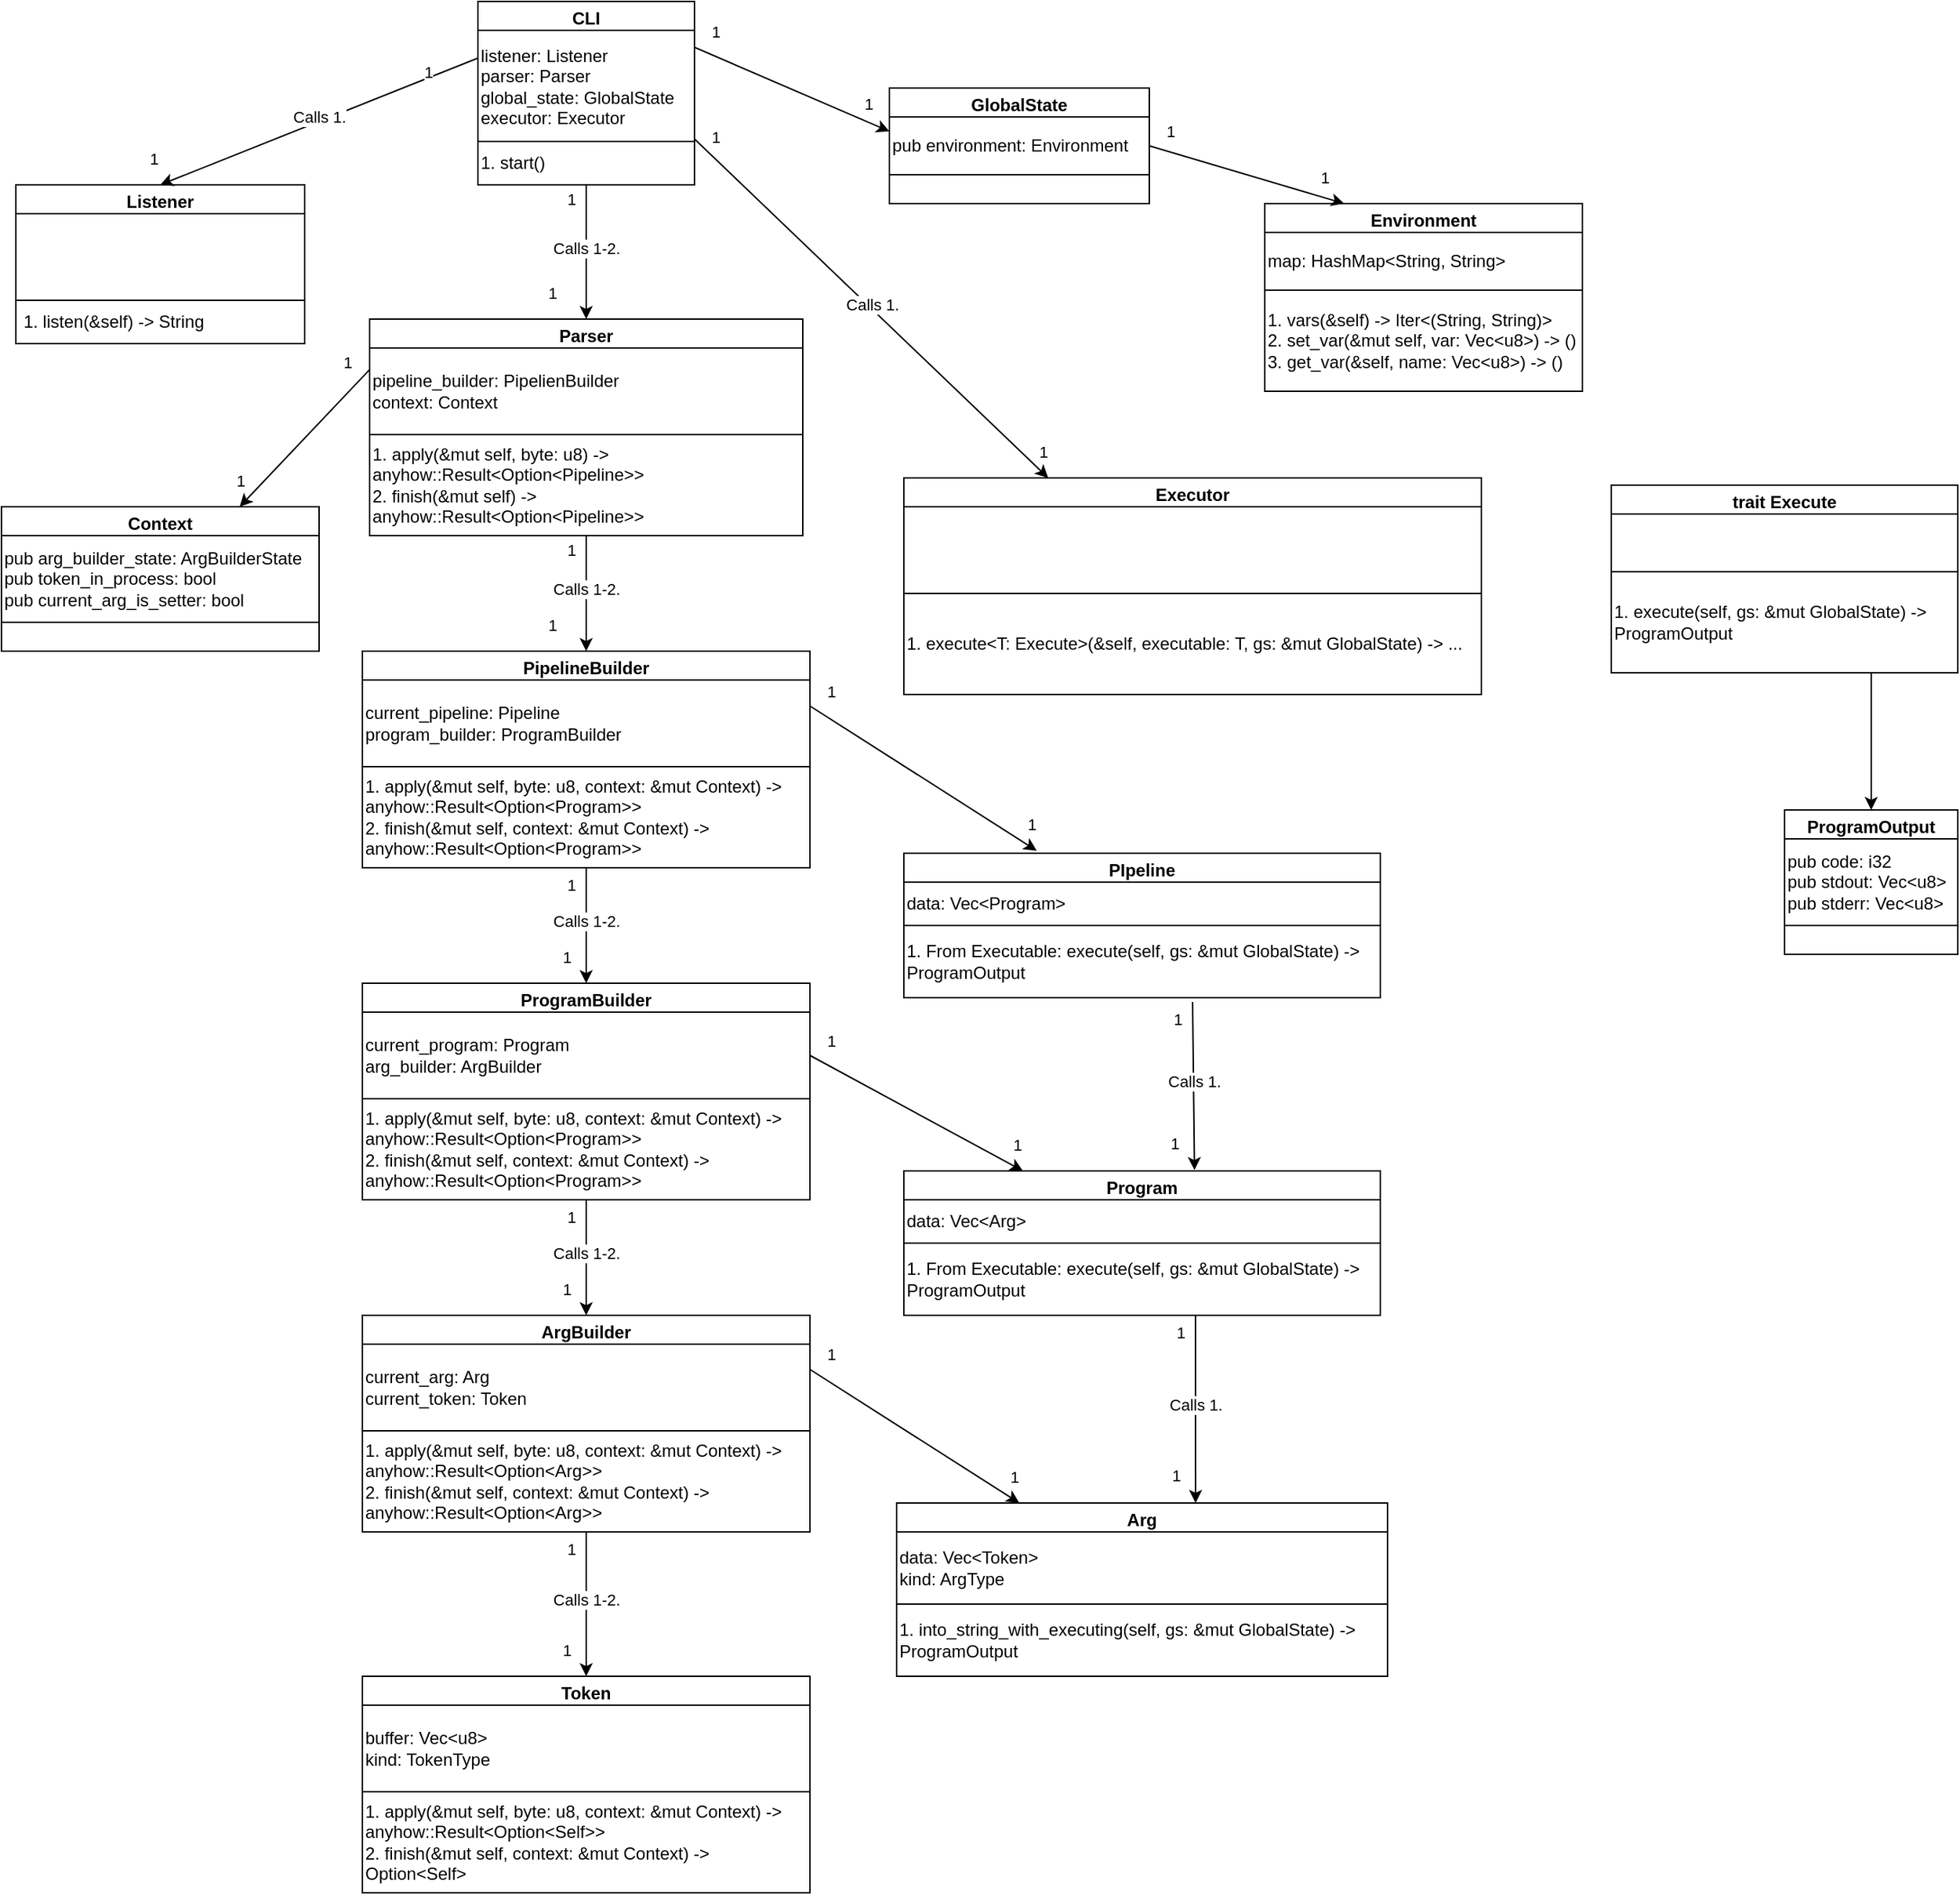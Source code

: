 <mxfile version="28.2.5">
  <diagram name="Page-1" id="pBdMzMLZGXHVTCAenomJ">
    <mxGraphModel dx="3064" dy="1284" grid="1" gridSize="10" guides="1" tooltips="1" connect="1" arrows="1" fold="1" page="1" pageScale="1" pageWidth="850" pageHeight="1100" math="0" shadow="0">
      <root>
        <mxCell id="0" />
        <mxCell id="1" parent="0" />
        <mxCell id="rZQBUqHCaS3Qc9dbMizK-1" value="CLI" style="swimlane;whiteSpace=wrap;html=1;spacing=3;" parent="1" vertex="1">
          <mxGeometry x="-195" y="50" width="150" height="127" as="geometry">
            <mxRectangle x="270" y="320" width="80" height="30" as="alternateBounds" />
          </mxGeometry>
        </mxCell>
        <mxCell id="rZQBUqHCaS3Qc9dbMizK-2" value="listener: Listener&lt;div&gt;parser: Parser&lt;/div&gt;&lt;div&gt;global_state: GlobalState&lt;/div&gt;&lt;div&gt;executor: Executor&lt;/div&gt;" style="whiteSpace=wrap;html=1;align=left;" parent="rZQBUqHCaS3Qc9dbMizK-1" vertex="1">
          <mxGeometry y="20" width="150" height="77" as="geometry" />
        </mxCell>
        <mxCell id="rZQBUqHCaS3Qc9dbMizK-3" value="1. start()" style="whiteSpace=wrap;html=1;align=left;" parent="rZQBUqHCaS3Qc9dbMizK-1" vertex="1">
          <mxGeometry y="97" width="150" height="30" as="geometry" />
        </mxCell>
        <mxCell id="rZQBUqHCaS3Qc9dbMizK-5" value="Listener" style="swimlane;whiteSpace=wrap;html=1;" parent="1" vertex="1">
          <mxGeometry x="-515" y="177" width="200" height="110" as="geometry">
            <mxRectangle x="270" y="320" width="80" height="30" as="alternateBounds" />
          </mxGeometry>
        </mxCell>
        <mxCell id="rZQBUqHCaS3Qc9dbMizK-6" value="" style="whiteSpace=wrap;html=1;" parent="rZQBUqHCaS3Qc9dbMizK-5" vertex="1">
          <mxGeometry y="20" width="200" height="60" as="geometry" />
        </mxCell>
        <mxCell id="rZQBUqHCaS3Qc9dbMizK-7" value="&amp;nbsp;1. listen(&amp;amp;self) -&amp;gt; String" style="whiteSpace=wrap;html=1;align=left;" parent="rZQBUqHCaS3Qc9dbMizK-5" vertex="1">
          <mxGeometry y="80" width="200" height="30" as="geometry" />
        </mxCell>
        <mxCell id="rZQBUqHCaS3Qc9dbMizK-9" value="" style="endArrow=classic;html=1;rounded=0;exitX=0;exitY=0.25;exitDx=0;exitDy=0;entryX=0.5;entryY=0;entryDx=0;entryDy=0;" parent="1" source="rZQBUqHCaS3Qc9dbMizK-2" target="rZQBUqHCaS3Qc9dbMizK-5" edge="1">
          <mxGeometry relative="1" as="geometry">
            <mxPoint x="-280" y="260" as="sourcePoint" />
            <mxPoint x="-280" y="455" as="targetPoint" />
            <Array as="points" />
          </mxGeometry>
        </mxCell>
        <mxCell id="rZQBUqHCaS3Qc9dbMizK-10" value="Calls 1." style="edgeLabel;resizable=0;html=1;;align=center;verticalAlign=middle;" parent="rZQBUqHCaS3Qc9dbMizK-9" connectable="0" vertex="1">
          <mxGeometry relative="1" as="geometry">
            <mxPoint y="-3" as="offset" />
          </mxGeometry>
        </mxCell>
        <mxCell id="rZQBUqHCaS3Qc9dbMizK-11" value="1" style="edgeLabel;resizable=0;html=1;;align=left;verticalAlign=bottom;" parent="rZQBUqHCaS3Qc9dbMizK-9" connectable="0" vertex="1">
          <mxGeometry x="-1" relative="1" as="geometry">
            <mxPoint x="-39" y="18" as="offset" />
          </mxGeometry>
        </mxCell>
        <mxCell id="rZQBUqHCaS3Qc9dbMizK-12" value="1" style="edgeLabel;resizable=0;html=1;;align=right;verticalAlign=bottom;" parent="rZQBUqHCaS3Qc9dbMizK-9" connectable="0" vertex="1">
          <mxGeometry x="1" relative="1" as="geometry">
            <mxPoint y="-10" as="offset" />
          </mxGeometry>
        </mxCell>
        <mxCell id="rZQBUqHCaS3Qc9dbMizK-14" value="Parser" style="swimlane;whiteSpace=wrap;html=1;" parent="1" vertex="1">
          <mxGeometry x="-270" y="270" width="300" height="150" as="geometry">
            <mxRectangle x="270" y="320" width="80" height="30" as="alternateBounds" />
          </mxGeometry>
        </mxCell>
        <mxCell id="rZQBUqHCaS3Qc9dbMizK-15" value="pipeline_builder: PipelienBuilder&lt;div&gt;context: Context&lt;/div&gt;" style="whiteSpace=wrap;html=1;align=left;" parent="rZQBUqHCaS3Qc9dbMizK-14" vertex="1">
          <mxGeometry y="20" width="300" height="60" as="geometry" />
        </mxCell>
        <mxCell id="rZQBUqHCaS3Qc9dbMizK-16" value="1. apply(&amp;amp;mut self, byte: u8) -&amp;gt; anyhow::Result&amp;lt;Option&amp;lt;Pipeline&amp;gt;&amp;gt;&lt;div&gt;2.&amp;nbsp;&lt;span style=&quot;background-color: transparent; color: light-dark(rgb(0, 0, 0), rgb(255, 255, 255));&quot;&gt;finish(&amp;amp;mut self) -&amp;gt; anyhow::Result&amp;lt;Option&amp;lt;Pipeline&amp;gt;&amp;gt;&lt;/span&gt;&lt;/div&gt;" style="whiteSpace=wrap;html=1;align=left;" parent="rZQBUqHCaS3Qc9dbMizK-14" vertex="1">
          <mxGeometry y="80" width="300" height="70" as="geometry" />
        </mxCell>
        <mxCell id="rZQBUqHCaS3Qc9dbMizK-17" value="" style="endArrow=classic;html=1;rounded=0;exitX=0.5;exitY=1;exitDx=0;exitDy=0;entryX=0.5;entryY=0;entryDx=0;entryDy=0;" parent="1" source="rZQBUqHCaS3Qc9dbMizK-3" target="rZQBUqHCaS3Qc9dbMizK-14" edge="1">
          <mxGeometry relative="1" as="geometry">
            <mxPoint x="9" y="140" as="sourcePoint" />
            <mxPoint x="-110" y="258" as="targetPoint" />
            <Array as="points" />
          </mxGeometry>
        </mxCell>
        <mxCell id="rZQBUqHCaS3Qc9dbMizK-18" value="Calls 1-2." style="edgeLabel;resizable=0;html=1;;align=center;verticalAlign=middle;" parent="rZQBUqHCaS3Qc9dbMizK-17" connectable="0" vertex="1">
          <mxGeometry relative="1" as="geometry">
            <mxPoint y="-3" as="offset" />
          </mxGeometry>
        </mxCell>
        <mxCell id="rZQBUqHCaS3Qc9dbMizK-19" value="1" style="edgeLabel;resizable=0;html=1;;align=left;verticalAlign=bottom;" parent="rZQBUqHCaS3Qc9dbMizK-17" connectable="0" vertex="1">
          <mxGeometry x="-1" relative="1" as="geometry">
            <mxPoint x="-15" y="18" as="offset" />
          </mxGeometry>
        </mxCell>
        <mxCell id="rZQBUqHCaS3Qc9dbMizK-20" value="1" style="edgeLabel;resizable=0;html=1;;align=right;verticalAlign=bottom;" parent="rZQBUqHCaS3Qc9dbMizK-17" connectable="0" vertex="1">
          <mxGeometry x="1" relative="1" as="geometry">
            <mxPoint x="-20" y="-10" as="offset" />
          </mxGeometry>
        </mxCell>
        <mxCell id="rZQBUqHCaS3Qc9dbMizK-21" value="GlobalState" style="swimlane;whiteSpace=wrap;html=1;" parent="1" vertex="1">
          <mxGeometry x="90" y="110" width="180" height="80" as="geometry">
            <mxRectangle x="270" y="320" width="80" height="30" as="alternateBounds" />
          </mxGeometry>
        </mxCell>
        <mxCell id="rZQBUqHCaS3Qc9dbMizK-22" value="pub environment: Environment" style="whiteSpace=wrap;html=1;align=left;" parent="rZQBUqHCaS3Qc9dbMizK-21" vertex="1">
          <mxGeometry y="20" width="180" height="40" as="geometry" />
        </mxCell>
        <mxCell id="rZQBUqHCaS3Qc9dbMizK-23" value="" style="whiteSpace=wrap;html=1;align=left;" parent="rZQBUqHCaS3Qc9dbMizK-21" vertex="1">
          <mxGeometry y="60" width="180" height="20" as="geometry" />
        </mxCell>
        <mxCell id="rZQBUqHCaS3Qc9dbMizK-24" value="" style="endArrow=classic;html=1;rounded=0;exitX=1;exitY=0.25;exitDx=0;exitDy=0;entryX=0;entryY=0.25;entryDx=0;entryDy=0;" parent="1" source="rZQBUqHCaS3Qc9dbMizK-1" target="rZQBUqHCaS3Qc9dbMizK-22" edge="1">
          <mxGeometry relative="1" as="geometry">
            <mxPoint x="-20" y="220" as="sourcePoint" />
            <mxPoint x="25" y="343" as="targetPoint" />
            <Array as="points" />
          </mxGeometry>
        </mxCell>
        <mxCell id="rZQBUqHCaS3Qc9dbMizK-26" value="1" style="edgeLabel;resizable=0;html=1;;align=left;verticalAlign=bottom;" parent="rZQBUqHCaS3Qc9dbMizK-24" connectable="0" vertex="1">
          <mxGeometry x="-1" relative="1" as="geometry">
            <mxPoint x="10" y="-2" as="offset" />
          </mxGeometry>
        </mxCell>
        <mxCell id="rZQBUqHCaS3Qc9dbMizK-27" value="1" style="edgeLabel;resizable=0;html=1;;align=right;verticalAlign=bottom;" parent="rZQBUqHCaS3Qc9dbMizK-24" connectable="0" vertex="1">
          <mxGeometry x="1" relative="1" as="geometry">
            <mxPoint x="-10" y="-10" as="offset" />
          </mxGeometry>
        </mxCell>
        <mxCell id="rZQBUqHCaS3Qc9dbMizK-28" value="Environment" style="swimlane;whiteSpace=wrap;html=1;" parent="1" vertex="1">
          <mxGeometry x="350" y="190" width="220" height="130" as="geometry">
            <mxRectangle x="270" y="320" width="80" height="30" as="alternateBounds" />
          </mxGeometry>
        </mxCell>
        <mxCell id="rZQBUqHCaS3Qc9dbMizK-29" value="map: HashMap&amp;lt;String, String&amp;gt;" style="whiteSpace=wrap;html=1;align=left;" parent="rZQBUqHCaS3Qc9dbMizK-28" vertex="1">
          <mxGeometry y="20" width="220" height="40" as="geometry" />
        </mxCell>
        <mxCell id="rZQBUqHCaS3Qc9dbMizK-30" value="1. vars(&amp;amp;self) -&amp;gt; Iter&amp;lt;(String, String)&amp;gt;&lt;br&gt;2. set_var(&amp;amp;mut self, var: Vec&amp;lt;u8&amp;gt;) -&amp;gt; ()&lt;div&gt;3. get_var(&amp;amp;self, name: Vec&amp;lt;u8&amp;gt;) -&amp;gt; ()&lt;/div&gt;" style="whiteSpace=wrap;html=1;align=left;" parent="rZQBUqHCaS3Qc9dbMizK-28" vertex="1">
          <mxGeometry y="60" width="220" height="70" as="geometry" />
        </mxCell>
        <mxCell id="rZQBUqHCaS3Qc9dbMizK-31" value="" style="endArrow=classic;html=1;rounded=0;exitX=1;exitY=0.5;exitDx=0;exitDy=0;entryX=0.25;entryY=0;entryDx=0;entryDy=0;" parent="1" source="rZQBUqHCaS3Qc9dbMizK-21" target="rZQBUqHCaS3Qc9dbMizK-28" edge="1">
          <mxGeometry relative="1" as="geometry">
            <mxPoint x="270" y="150" as="sourcePoint" />
            <mxPoint x="420" y="208" as="targetPoint" />
            <Array as="points" />
          </mxGeometry>
        </mxCell>
        <mxCell id="rZQBUqHCaS3Qc9dbMizK-32" value="1" style="edgeLabel;resizable=0;html=1;;align=left;verticalAlign=bottom;" parent="rZQBUqHCaS3Qc9dbMizK-31" connectable="0" vertex="1">
          <mxGeometry x="-1" relative="1" as="geometry">
            <mxPoint x="10" y="-2" as="offset" />
          </mxGeometry>
        </mxCell>
        <mxCell id="rZQBUqHCaS3Qc9dbMizK-33" value="1" style="edgeLabel;resizable=0;html=1;;align=right;verticalAlign=bottom;" parent="rZQBUqHCaS3Qc9dbMizK-31" connectable="0" vertex="1">
          <mxGeometry x="1" relative="1" as="geometry">
            <mxPoint x="-10" y="-10" as="offset" />
          </mxGeometry>
        </mxCell>
        <mxCell id="rZQBUqHCaS3Qc9dbMizK-37" value="Context" style="swimlane;whiteSpace=wrap;html=1;" parent="1" vertex="1">
          <mxGeometry x="-525" y="400" width="220" height="100" as="geometry">
            <mxRectangle x="270" y="320" width="80" height="30" as="alternateBounds" />
          </mxGeometry>
        </mxCell>
        <mxCell id="rZQBUqHCaS3Qc9dbMizK-38" value="pub arg_builder_state: ArgBuilderState&lt;div&gt;pub token_in_process: bool&lt;/div&gt;&lt;div&gt;pub current_arg_is_setter: bool&lt;/div&gt;" style="whiteSpace=wrap;html=1;align=left;" parent="rZQBUqHCaS3Qc9dbMizK-37" vertex="1">
          <mxGeometry y="20" width="220" height="60" as="geometry" />
        </mxCell>
        <mxCell id="rZQBUqHCaS3Qc9dbMizK-39" value="" style="whiteSpace=wrap;html=1;align=left;" parent="rZQBUqHCaS3Qc9dbMizK-37" vertex="1">
          <mxGeometry y="80" width="220" height="20" as="geometry" />
        </mxCell>
        <mxCell id="rZQBUqHCaS3Qc9dbMizK-40" value="" style="endArrow=classic;html=1;rounded=0;exitX=0;exitY=0.25;exitDx=0;exitDy=0;entryX=0.75;entryY=0;entryDx=0;entryDy=0;" parent="1" source="rZQBUqHCaS3Qc9dbMizK-15" target="rZQBUqHCaS3Qc9dbMizK-37" edge="1">
          <mxGeometry relative="1" as="geometry">
            <mxPoint x="-20" y="290" as="sourcePoint" />
            <mxPoint x="115" y="317" as="targetPoint" />
            <Array as="points" />
          </mxGeometry>
        </mxCell>
        <mxCell id="rZQBUqHCaS3Qc9dbMizK-41" value="1" style="edgeLabel;resizable=0;html=1;;align=left;verticalAlign=bottom;" parent="rZQBUqHCaS3Qc9dbMizK-40" connectable="0" vertex="1">
          <mxGeometry x="-1" relative="1" as="geometry">
            <mxPoint x="-20" y="3" as="offset" />
          </mxGeometry>
        </mxCell>
        <mxCell id="rZQBUqHCaS3Qc9dbMizK-42" value="1" style="edgeLabel;resizable=0;html=1;;align=right;verticalAlign=bottom;" parent="rZQBUqHCaS3Qc9dbMizK-40" connectable="0" vertex="1">
          <mxGeometry x="1" relative="1" as="geometry">
            <mxPoint x="5" y="-10" as="offset" />
          </mxGeometry>
        </mxCell>
        <mxCell id="rZQBUqHCaS3Qc9dbMizK-43" value="ProgramBuilder" style="swimlane;whiteSpace=wrap;html=1;" parent="1" vertex="1">
          <mxGeometry x="-275" y="730" width="310" height="150" as="geometry">
            <mxRectangle x="270" y="320" width="80" height="30" as="alternateBounds" />
          </mxGeometry>
        </mxCell>
        <mxCell id="rZQBUqHCaS3Qc9dbMizK-45" value="1. apply(&amp;amp;mut self, byte: u8, context: &amp;amp;mut Context) -&amp;gt; anyhow::Result&amp;lt;Option&amp;lt;Program&amp;gt;&amp;gt;&lt;div&gt;2.&amp;nbsp;&lt;span style=&quot;background-color: transparent; color: light-dark(rgb(0, 0, 0), rgb(255, 255, 255));&quot;&gt;finish(&amp;amp;mut self, context: &amp;amp;mut Context) -&amp;gt; anyhow::Result&amp;lt;Option&amp;lt;Program&amp;gt;&amp;gt;&lt;/span&gt;&lt;/div&gt;" style="whiteSpace=wrap;html=1;align=left;" parent="rZQBUqHCaS3Qc9dbMizK-43" vertex="1">
          <mxGeometry y="80" width="310" height="70" as="geometry" />
        </mxCell>
        <mxCell id="rZQBUqHCaS3Qc9dbMizK-44" value="current_program: Program&lt;div&gt;arg_builder: ArgBuilder&lt;/div&gt;" style="whiteSpace=wrap;html=1;align=left;" parent="rZQBUqHCaS3Qc9dbMizK-43" vertex="1">
          <mxGeometry y="20" width="310" height="60" as="geometry" />
        </mxCell>
        <mxCell id="rZQBUqHCaS3Qc9dbMizK-48" value="" style="endArrow=classic;html=1;rounded=0;exitX=0.5;exitY=1;exitDx=0;exitDy=0;entryX=0.5;entryY=0;entryDx=0;entryDy=0;" parent="1" source="YKq2McMoLzXGl4DEmVnH-18" target="rZQBUqHCaS3Qc9dbMizK-43" edge="1">
          <mxGeometry relative="1" as="geometry">
            <mxPoint x="-130" y="490" as="sourcePoint" />
            <mxPoint x="-85" y="613" as="targetPoint" />
            <Array as="points" />
          </mxGeometry>
        </mxCell>
        <mxCell id="rZQBUqHCaS3Qc9dbMizK-49" value="Calls 1-2." style="edgeLabel;resizable=0;html=1;;align=center;verticalAlign=middle;" parent="rZQBUqHCaS3Qc9dbMizK-48" connectable="0" vertex="1">
          <mxGeometry relative="1" as="geometry">
            <mxPoint y="-3" as="offset" />
          </mxGeometry>
        </mxCell>
        <mxCell id="rZQBUqHCaS3Qc9dbMizK-50" value="1" style="edgeLabel;resizable=0;html=1;;align=left;verticalAlign=bottom;" parent="rZQBUqHCaS3Qc9dbMizK-48" connectable="0" vertex="1">
          <mxGeometry x="-1" relative="1" as="geometry">
            <mxPoint x="-15" y="20" as="offset" />
          </mxGeometry>
        </mxCell>
        <mxCell id="rZQBUqHCaS3Qc9dbMizK-51" value="1" style="edgeLabel;resizable=0;html=1;;align=right;verticalAlign=bottom;" parent="rZQBUqHCaS3Qc9dbMizK-48" connectable="0" vertex="1">
          <mxGeometry x="1" relative="1" as="geometry">
            <mxPoint x="-10" y="-10" as="offset" />
          </mxGeometry>
        </mxCell>
        <mxCell id="rZQBUqHCaS3Qc9dbMizK-53" value="ArgBuilder" style="swimlane;whiteSpace=wrap;html=1;" parent="1" vertex="1">
          <mxGeometry x="-275" y="960" width="310" height="150" as="geometry">
            <mxRectangle x="270" y="320" width="80" height="30" as="alternateBounds" />
          </mxGeometry>
        </mxCell>
        <mxCell id="rZQBUqHCaS3Qc9dbMizK-56" value="1. apply(&amp;amp;mut self, byte: u8, context: &amp;amp;mut Context) -&amp;gt; anyhow::Result&amp;lt;Option&amp;lt;Arg&amp;gt;&amp;gt;&lt;div&gt;2.&amp;nbsp;&lt;span style=&quot;background-color: transparent; color: light-dark(rgb(0, 0, 0), rgb(255, 255, 255));&quot;&gt;finish(&amp;amp;mut self, context: &amp;amp;mut Context) -&amp;gt; anyhow::Result&amp;lt;Option&amp;lt;Arg&amp;gt;&amp;gt;&lt;/span&gt;&lt;/div&gt;" style="whiteSpace=wrap;html=1;align=left;" parent="rZQBUqHCaS3Qc9dbMizK-53" vertex="1">
          <mxGeometry y="80" width="310" height="70" as="geometry" />
        </mxCell>
        <mxCell id="rZQBUqHCaS3Qc9dbMizK-54" value="current_arg: Arg&lt;div&gt;current_token: Token&lt;/div&gt;" style="whiteSpace=wrap;html=1;align=left;" parent="rZQBUqHCaS3Qc9dbMizK-53" vertex="1">
          <mxGeometry y="20" width="310" height="60" as="geometry" />
        </mxCell>
        <mxCell id="rZQBUqHCaS3Qc9dbMizK-57" value="Program" style="swimlane;whiteSpace=wrap;html=1;" parent="1" vertex="1">
          <mxGeometry x="100" y="860" width="330" height="100" as="geometry">
            <mxRectangle x="270" y="320" width="80" height="30" as="alternateBounds" />
          </mxGeometry>
        </mxCell>
        <mxCell id="rZQBUqHCaS3Qc9dbMizK-58" value="data: Vec&amp;lt;Arg&amp;gt;" style="whiteSpace=wrap;html=1;align=left;" parent="rZQBUqHCaS3Qc9dbMizK-57" vertex="1">
          <mxGeometry y="20" width="330" height="30" as="geometry" />
        </mxCell>
        <mxCell id="rZQBUqHCaS3Qc9dbMizK-59" value="1. From Executable: execute(self, gs: &amp;amp;mut GlobalState) -&amp;gt; ProgramOutput" style="whiteSpace=wrap;html=1;align=left;" parent="rZQBUqHCaS3Qc9dbMizK-57" vertex="1">
          <mxGeometry y="50" width="330" height="50" as="geometry" />
        </mxCell>
        <mxCell id="rZQBUqHCaS3Qc9dbMizK-60" value="" style="endArrow=classic;html=1;rounded=0;exitX=1;exitY=0.5;exitDx=0;exitDy=0;entryX=0.25;entryY=0;entryDx=0;entryDy=0;" parent="1" source="rZQBUqHCaS3Qc9dbMizK-44" target="rZQBUqHCaS3Qc9dbMizK-57" edge="1">
          <mxGeometry relative="1" as="geometry">
            <mxPoint x="200" y="610" as="sourcePoint" />
            <mxPoint x="285" y="682" as="targetPoint" />
            <Array as="points" />
          </mxGeometry>
        </mxCell>
        <mxCell id="rZQBUqHCaS3Qc9dbMizK-61" value="1" style="edgeLabel;resizable=0;html=1;;align=left;verticalAlign=bottom;" parent="rZQBUqHCaS3Qc9dbMizK-60" connectable="0" vertex="1">
          <mxGeometry x="-1" relative="1" as="geometry">
            <mxPoint x="10" y="-2" as="offset" />
          </mxGeometry>
        </mxCell>
        <mxCell id="rZQBUqHCaS3Qc9dbMizK-62" value="1" style="edgeLabel;resizable=0;html=1;;align=right;verticalAlign=bottom;" parent="rZQBUqHCaS3Qc9dbMizK-60" connectable="0" vertex="1">
          <mxGeometry x="1" relative="1" as="geometry">
            <mxPoint y="-10" as="offset" />
          </mxGeometry>
        </mxCell>
        <mxCell id="rZQBUqHCaS3Qc9dbMizK-63" value="ProgramOutput" style="swimlane;whiteSpace=wrap;html=1;" parent="1" vertex="1">
          <mxGeometry x="710" y="610" width="120" height="100" as="geometry">
            <mxRectangle x="270" y="320" width="80" height="30" as="alternateBounds" />
          </mxGeometry>
        </mxCell>
        <mxCell id="rZQBUqHCaS3Qc9dbMizK-64" value="pub code: i32&lt;div&gt;pub stdout: Vec&amp;lt;u8&amp;gt;&lt;/div&gt;&lt;div&gt;pub stderr: Vec&amp;lt;u8&amp;gt;&lt;/div&gt;" style="whiteSpace=wrap;html=1;align=left;" parent="rZQBUqHCaS3Qc9dbMizK-63" vertex="1">
          <mxGeometry y="20" width="120" height="60" as="geometry" />
        </mxCell>
        <mxCell id="rZQBUqHCaS3Qc9dbMizK-65" value="" style="whiteSpace=wrap;html=1;align=left;" parent="rZQBUqHCaS3Qc9dbMizK-63" vertex="1">
          <mxGeometry y="80" width="120" height="20" as="geometry" />
        </mxCell>
        <mxCell id="rZQBUqHCaS3Qc9dbMizK-69" value="" style="endArrow=classic;html=1;rounded=0;exitX=0.5;exitY=1;exitDx=0;exitDy=0;entryX=0.5;entryY=0;entryDx=0;entryDy=0;" parent="1" source="rZQBUqHCaS3Qc9dbMizK-45" target="rZQBUqHCaS3Qc9dbMizK-53" edge="1">
          <mxGeometry relative="1" as="geometry">
            <mxPoint x="-100" y="760" as="sourcePoint" />
            <mxPoint x="-100" y="880" as="targetPoint" />
            <Array as="points" />
          </mxGeometry>
        </mxCell>
        <mxCell id="rZQBUqHCaS3Qc9dbMizK-70" value="Calls 1-2." style="edgeLabel;resizable=0;html=1;;align=center;verticalAlign=middle;" parent="rZQBUqHCaS3Qc9dbMizK-69" connectable="0" vertex="1">
          <mxGeometry relative="1" as="geometry">
            <mxPoint y="-3" as="offset" />
          </mxGeometry>
        </mxCell>
        <mxCell id="rZQBUqHCaS3Qc9dbMizK-71" value="1" style="edgeLabel;resizable=0;html=1;;align=left;verticalAlign=bottom;" parent="rZQBUqHCaS3Qc9dbMizK-69" connectable="0" vertex="1">
          <mxGeometry x="-1" relative="1" as="geometry">
            <mxPoint x="-15" y="20" as="offset" />
          </mxGeometry>
        </mxCell>
        <mxCell id="rZQBUqHCaS3Qc9dbMizK-72" value="1" style="edgeLabel;resizable=0;html=1;;align=right;verticalAlign=bottom;" parent="rZQBUqHCaS3Qc9dbMizK-69" connectable="0" vertex="1">
          <mxGeometry x="1" relative="1" as="geometry">
            <mxPoint x="-10" y="-10" as="offset" />
          </mxGeometry>
        </mxCell>
        <mxCell id="rZQBUqHCaS3Qc9dbMizK-74" value="Arg" style="swimlane;whiteSpace=wrap;html=1;" parent="1" vertex="1">
          <mxGeometry x="95" y="1090" width="340" height="120" as="geometry">
            <mxRectangle x="270" y="320" width="80" height="30" as="alternateBounds" />
          </mxGeometry>
        </mxCell>
        <mxCell id="rZQBUqHCaS3Qc9dbMizK-77" value="" style="edgeStyle=orthogonalEdgeStyle;rounded=0;orthogonalLoop=1;jettySize=auto;html=1;" parent="rZQBUqHCaS3Qc9dbMizK-74" source="rZQBUqHCaS3Qc9dbMizK-75" target="rZQBUqHCaS3Qc9dbMizK-76" edge="1">
          <mxGeometry relative="1" as="geometry" />
        </mxCell>
        <mxCell id="rZQBUqHCaS3Qc9dbMizK-75" value="data: Vec&amp;lt;Token&amp;gt;&lt;div&gt;kind: ArgType&lt;/div&gt;" style="whiteSpace=wrap;html=1;align=left;" parent="rZQBUqHCaS3Qc9dbMizK-74" vertex="1">
          <mxGeometry y="20" width="340" height="50" as="geometry" />
        </mxCell>
        <mxCell id="rZQBUqHCaS3Qc9dbMizK-76" value="1. into_string_with_executing(self, gs: &amp;amp;mut GlobalState) -&amp;gt; ProgramOutput" style="whiteSpace=wrap;html=1;align=left;" parent="rZQBUqHCaS3Qc9dbMizK-74" vertex="1">
          <mxGeometry y="70" width="340" height="50" as="geometry" />
        </mxCell>
        <mxCell id="rZQBUqHCaS3Qc9dbMizK-78" value="" style="endArrow=classic;html=1;rounded=0;exitX=1;exitY=0.25;exitDx=0;exitDy=0;entryX=0.25;entryY=0;entryDx=0;entryDy=0;" parent="1" source="rZQBUqHCaS3Qc9dbMizK-53" target="rZQBUqHCaS3Qc9dbMizK-74" edge="1">
          <mxGeometry relative="1" as="geometry">
            <mxPoint x="70" y="870" as="sourcePoint" />
            <mxPoint x="145" y="940" as="targetPoint" />
            <Array as="points" />
          </mxGeometry>
        </mxCell>
        <mxCell id="rZQBUqHCaS3Qc9dbMizK-79" value="1" style="edgeLabel;resizable=0;html=1;;align=left;verticalAlign=bottom;" parent="rZQBUqHCaS3Qc9dbMizK-78" connectable="0" vertex="1">
          <mxGeometry x="-1" relative="1" as="geometry">
            <mxPoint x="10" y="-2" as="offset" />
          </mxGeometry>
        </mxCell>
        <mxCell id="rZQBUqHCaS3Qc9dbMizK-80" value="1" style="edgeLabel;resizable=0;html=1;;align=right;verticalAlign=bottom;" parent="rZQBUqHCaS3Qc9dbMizK-78" connectable="0" vertex="1">
          <mxGeometry x="1" relative="1" as="geometry">
            <mxPoint y="-10" as="offset" />
          </mxGeometry>
        </mxCell>
        <mxCell id="rZQBUqHCaS3Qc9dbMizK-81" value="Token" style="swimlane;whiteSpace=wrap;html=1;" parent="1" vertex="1">
          <mxGeometry x="-275" y="1210" width="310" height="150" as="geometry">
            <mxRectangle x="270" y="320" width="80" height="30" as="alternateBounds" />
          </mxGeometry>
        </mxCell>
        <mxCell id="rZQBUqHCaS3Qc9dbMizK-82" value="1. apply(&amp;amp;mut self, byte: u8, context: &amp;amp;mut Context) -&amp;gt; anyhow::Result&amp;lt;Option&amp;lt;Self&amp;gt;&amp;gt;&lt;div&gt;2.&amp;nbsp;&lt;span style=&quot;background-color: transparent; color: light-dark(rgb(0, 0, 0), rgb(255, 255, 255));&quot;&gt;finish(&amp;amp;mut self, context: &amp;amp;mut Context) -&amp;gt; Option&amp;lt;Self&amp;gt;&lt;/span&gt;&lt;/div&gt;" style="whiteSpace=wrap;html=1;align=left;" parent="rZQBUqHCaS3Qc9dbMizK-81" vertex="1">
          <mxGeometry y="80" width="310" height="70" as="geometry" />
        </mxCell>
        <mxCell id="rZQBUqHCaS3Qc9dbMizK-83" value="buffer: Vec&amp;lt;u8&amp;gt;&lt;div&gt;kind: TokenType&lt;/div&gt;" style="whiteSpace=wrap;html=1;align=left;" parent="rZQBUqHCaS3Qc9dbMizK-81" vertex="1">
          <mxGeometry y="20" width="310" height="60" as="geometry" />
        </mxCell>
        <mxCell id="rZQBUqHCaS3Qc9dbMizK-84" value="" style="endArrow=classic;html=1;rounded=0;exitX=0.5;exitY=1;exitDx=0;exitDy=0;entryX=0.5;entryY=0;entryDx=0;entryDy=0;" parent="1" source="rZQBUqHCaS3Qc9dbMizK-53" target="rZQBUqHCaS3Qc9dbMizK-81" edge="1">
          <mxGeometry relative="1" as="geometry">
            <mxPoint x="-110" y="1030" as="sourcePoint" />
            <mxPoint x="-109" y="1132" as="targetPoint" />
            <Array as="points" />
          </mxGeometry>
        </mxCell>
        <mxCell id="rZQBUqHCaS3Qc9dbMizK-85" value="Calls 1-2." style="edgeLabel;resizable=0;html=1;;align=center;verticalAlign=middle;" parent="rZQBUqHCaS3Qc9dbMizK-84" connectable="0" vertex="1">
          <mxGeometry relative="1" as="geometry">
            <mxPoint y="-3" as="offset" />
          </mxGeometry>
        </mxCell>
        <mxCell id="rZQBUqHCaS3Qc9dbMizK-86" value="1" style="edgeLabel;resizable=0;html=1;;align=left;verticalAlign=bottom;" parent="rZQBUqHCaS3Qc9dbMizK-84" connectable="0" vertex="1">
          <mxGeometry x="-1" relative="1" as="geometry">
            <mxPoint x="-15" y="20" as="offset" />
          </mxGeometry>
        </mxCell>
        <mxCell id="rZQBUqHCaS3Qc9dbMizK-87" value="1" style="edgeLabel;resizable=0;html=1;;align=right;verticalAlign=bottom;" parent="rZQBUqHCaS3Qc9dbMizK-84" connectable="0" vertex="1">
          <mxGeometry x="1" relative="1" as="geometry">
            <mxPoint x="-10" y="-10" as="offset" />
          </mxGeometry>
        </mxCell>
        <mxCell id="YKq2McMoLzXGl4DEmVnH-1" value="Executor" style="swimlane;whiteSpace=wrap;html=1;" vertex="1" parent="1">
          <mxGeometry x="100" y="380" width="400" height="150" as="geometry">
            <mxRectangle x="270" y="320" width="80" height="30" as="alternateBounds" />
          </mxGeometry>
        </mxCell>
        <mxCell id="YKq2McMoLzXGl4DEmVnH-2" value="" style="whiteSpace=wrap;html=1;align=left;" vertex="1" parent="YKq2McMoLzXGl4DEmVnH-1">
          <mxGeometry y="20" width="400" height="60" as="geometry" />
        </mxCell>
        <mxCell id="YKq2McMoLzXGl4DEmVnH-3" value="1. execute&amp;lt;T: Execute&amp;gt;(&amp;amp;self, executable: T, gs: &amp;amp;mut GlobalState) -&amp;gt; ..." style="whiteSpace=wrap;html=1;align=left;" vertex="1" parent="YKq2McMoLzXGl4DEmVnH-1">
          <mxGeometry y="80" width="400" height="70" as="geometry" />
        </mxCell>
        <mxCell id="YKq2McMoLzXGl4DEmVnH-4" value="" style="endArrow=classic;html=1;rounded=0;exitX=1;exitY=0.75;exitDx=0;exitDy=0;entryX=0.25;entryY=0;entryDx=0;entryDy=0;" edge="1" parent="1" source="rZQBUqHCaS3Qc9dbMizK-1" target="YKq2McMoLzXGl4DEmVnH-1">
          <mxGeometry relative="1" as="geometry">
            <mxPoint x="29" y="230" as="sourcePoint" />
            <mxPoint x="-90" y="351" as="targetPoint" />
            <Array as="points" />
          </mxGeometry>
        </mxCell>
        <mxCell id="YKq2McMoLzXGl4DEmVnH-5" value="Calls 1." style="edgeLabel;resizable=0;html=1;;align=center;verticalAlign=middle;" connectable="0" vertex="1" parent="YKq2McMoLzXGl4DEmVnH-4">
          <mxGeometry relative="1" as="geometry">
            <mxPoint y="-3" as="offset" />
          </mxGeometry>
        </mxCell>
        <mxCell id="YKq2McMoLzXGl4DEmVnH-6" value="1" style="edgeLabel;resizable=0;html=1;;align=left;verticalAlign=bottom;" connectable="0" vertex="1" parent="YKq2McMoLzXGl4DEmVnH-4">
          <mxGeometry x="-1" relative="1" as="geometry">
            <mxPoint x="10" y="7" as="offset" />
          </mxGeometry>
        </mxCell>
        <mxCell id="YKq2McMoLzXGl4DEmVnH-7" value="1" style="edgeLabel;resizable=0;html=1;;align=right;verticalAlign=bottom;" connectable="0" vertex="1" parent="YKq2McMoLzXGl4DEmVnH-4">
          <mxGeometry x="1" relative="1" as="geometry">
            <mxPoint y="-10" as="offset" />
          </mxGeometry>
        </mxCell>
        <mxCell id="YKq2McMoLzXGl4DEmVnH-13" value="" style="endArrow=classic;html=1;rounded=0;entryX=0.609;entryY=0;entryDx=0;entryDy=0;entryPerimeter=0;" edge="1" parent="1" target="rZQBUqHCaS3Qc9dbMizK-74">
          <mxGeometry relative="1" as="geometry">
            <mxPoint x="302" y="960" as="sourcePoint" />
            <mxPoint x="301" y="1080" as="targetPoint" />
            <Array as="points" />
          </mxGeometry>
        </mxCell>
        <mxCell id="YKq2McMoLzXGl4DEmVnH-14" value="Calls 1." style="edgeLabel;resizable=0;html=1;;align=center;verticalAlign=middle;" connectable="0" vertex="1" parent="YKq2McMoLzXGl4DEmVnH-13">
          <mxGeometry relative="1" as="geometry">
            <mxPoint y="-3" as="offset" />
          </mxGeometry>
        </mxCell>
        <mxCell id="YKq2McMoLzXGl4DEmVnH-15" value="1" style="edgeLabel;resizable=0;html=1;;align=left;verticalAlign=bottom;" connectable="0" vertex="1" parent="YKq2McMoLzXGl4DEmVnH-13">
          <mxGeometry x="-1" relative="1" as="geometry">
            <mxPoint x="-15" y="20" as="offset" />
          </mxGeometry>
        </mxCell>
        <mxCell id="YKq2McMoLzXGl4DEmVnH-16" value="1" style="edgeLabel;resizable=0;html=1;;align=right;verticalAlign=bottom;" connectable="0" vertex="1" parent="YKq2McMoLzXGl4DEmVnH-13">
          <mxGeometry x="1" relative="1" as="geometry">
            <mxPoint x="-10" y="-10" as="offset" />
          </mxGeometry>
        </mxCell>
        <mxCell id="YKq2McMoLzXGl4DEmVnH-18" value="PipelineBuilder" style="swimlane;whiteSpace=wrap;html=1;" vertex="1" parent="1">
          <mxGeometry x="-275" y="500" width="310" height="150" as="geometry">
            <mxRectangle x="270" y="320" width="80" height="30" as="alternateBounds" />
          </mxGeometry>
        </mxCell>
        <mxCell id="YKq2McMoLzXGl4DEmVnH-19" value="1. apply(&amp;amp;mut self, byte: u8, context: &amp;amp;mut Context) -&amp;gt; anyhow::Result&amp;lt;Option&amp;lt;Program&amp;gt;&amp;gt;&lt;div&gt;2.&amp;nbsp;&lt;span style=&quot;background-color: transparent; color: light-dark(rgb(0, 0, 0), rgb(255, 255, 255));&quot;&gt;finish(&amp;amp;mut self, context: &amp;amp;mut Context) -&amp;gt; anyhow::Result&amp;lt;Option&amp;lt;Program&amp;gt;&amp;gt;&lt;/span&gt;&lt;/div&gt;" style="whiteSpace=wrap;html=1;align=left;" vertex="1" parent="YKq2McMoLzXGl4DEmVnH-18">
          <mxGeometry y="80" width="310" height="70" as="geometry" />
        </mxCell>
        <mxCell id="YKq2McMoLzXGl4DEmVnH-20" value="current_pipeline: Pipeline&lt;div&gt;program_builder: ProgramBuilder&lt;/div&gt;" style="whiteSpace=wrap;html=1;align=left;" vertex="1" parent="YKq2McMoLzXGl4DEmVnH-18">
          <mxGeometry y="20" width="310" height="60" as="geometry" />
        </mxCell>
        <mxCell id="YKq2McMoLzXGl4DEmVnH-22" value="" style="endArrow=classic;html=1;rounded=0;exitX=0.5;exitY=1;exitDx=0;exitDy=0;entryX=0.5;entryY=0;entryDx=0;entryDy=0;" edge="1" parent="1" source="rZQBUqHCaS3Qc9dbMizK-14" target="YKq2McMoLzXGl4DEmVnH-18">
          <mxGeometry relative="1" as="geometry">
            <mxPoint x="-120" y="460" as="sourcePoint" />
            <mxPoint x="-120" y="553" as="targetPoint" />
            <Array as="points" />
          </mxGeometry>
        </mxCell>
        <mxCell id="YKq2McMoLzXGl4DEmVnH-23" value="Calls 1-2." style="edgeLabel;resizable=0;html=1;;align=center;verticalAlign=middle;" connectable="0" vertex="1" parent="YKq2McMoLzXGl4DEmVnH-22">
          <mxGeometry relative="1" as="geometry">
            <mxPoint y="-3" as="offset" />
          </mxGeometry>
        </mxCell>
        <mxCell id="YKq2McMoLzXGl4DEmVnH-24" value="1" style="edgeLabel;resizable=0;html=1;;align=left;verticalAlign=bottom;" connectable="0" vertex="1" parent="YKq2McMoLzXGl4DEmVnH-22">
          <mxGeometry x="-1" relative="1" as="geometry">
            <mxPoint x="-15" y="18" as="offset" />
          </mxGeometry>
        </mxCell>
        <mxCell id="YKq2McMoLzXGl4DEmVnH-25" value="1" style="edgeLabel;resizable=0;html=1;;align=right;verticalAlign=bottom;" connectable="0" vertex="1" parent="YKq2McMoLzXGl4DEmVnH-22">
          <mxGeometry x="1" relative="1" as="geometry">
            <mxPoint x="-20" y="-10" as="offset" />
          </mxGeometry>
        </mxCell>
        <mxCell id="YKq2McMoLzXGl4DEmVnH-26" value="PIpeline" style="swimlane;whiteSpace=wrap;html=1;" vertex="1" parent="1">
          <mxGeometry x="100" y="640" width="330" height="100" as="geometry">
            <mxRectangle x="270" y="320" width="80" height="30" as="alternateBounds" />
          </mxGeometry>
        </mxCell>
        <mxCell id="YKq2McMoLzXGl4DEmVnH-27" value="data: Vec&amp;lt;Program&amp;gt;" style="whiteSpace=wrap;html=1;align=left;" vertex="1" parent="YKq2McMoLzXGl4DEmVnH-26">
          <mxGeometry y="20" width="330" height="30" as="geometry" />
        </mxCell>
        <mxCell id="YKq2McMoLzXGl4DEmVnH-28" value="1. From Executable: execute(self, gs: &amp;amp;mut GlobalState) -&amp;gt; ProgramOutput" style="whiteSpace=wrap;html=1;align=left;" vertex="1" parent="YKq2McMoLzXGl4DEmVnH-26">
          <mxGeometry y="50" width="330" height="50" as="geometry" />
        </mxCell>
        <mxCell id="YKq2McMoLzXGl4DEmVnH-29" value="" style="endArrow=classic;html=1;rounded=0;entryX=0.279;entryY=-0.018;entryDx=0;entryDy=0;entryPerimeter=0;" edge="1" parent="1" target="YKq2McMoLzXGl4DEmVnH-26">
          <mxGeometry relative="1" as="geometry">
            <mxPoint x="35" y="538" as="sourcePoint" />
            <mxPoint x="185" y="670" as="targetPoint" />
            <Array as="points" />
          </mxGeometry>
        </mxCell>
        <mxCell id="YKq2McMoLzXGl4DEmVnH-30" value="1" style="edgeLabel;resizable=0;html=1;;align=left;verticalAlign=bottom;" connectable="0" vertex="1" parent="YKq2McMoLzXGl4DEmVnH-29">
          <mxGeometry x="-1" relative="1" as="geometry">
            <mxPoint x="10" y="-2" as="offset" />
          </mxGeometry>
        </mxCell>
        <mxCell id="YKq2McMoLzXGl4DEmVnH-31" value="1" style="edgeLabel;resizable=0;html=1;;align=right;verticalAlign=bottom;" connectable="0" vertex="1" parent="YKq2McMoLzXGl4DEmVnH-29">
          <mxGeometry x="1" relative="1" as="geometry">
            <mxPoint y="-10" as="offset" />
          </mxGeometry>
        </mxCell>
        <mxCell id="YKq2McMoLzXGl4DEmVnH-32" value="trait Execute" style="swimlane;whiteSpace=wrap;html=1;" vertex="1" parent="1">
          <mxGeometry x="590" y="385" width="240" height="130" as="geometry">
            <mxRectangle x="270" y="320" width="80" height="30" as="alternateBounds" />
          </mxGeometry>
        </mxCell>
        <mxCell id="YKq2McMoLzXGl4DEmVnH-33" value="" style="whiteSpace=wrap;html=1;align=left;" vertex="1" parent="YKq2McMoLzXGl4DEmVnH-32">
          <mxGeometry y="20" width="240" height="40" as="geometry" />
        </mxCell>
        <mxCell id="YKq2McMoLzXGl4DEmVnH-34" value="1. execute(self, gs: &amp;amp;mut GlobalState) -&amp;gt; ProgramOutput" style="whiteSpace=wrap;html=1;align=left;" vertex="1" parent="YKq2McMoLzXGl4DEmVnH-32">
          <mxGeometry y="60" width="240" height="70" as="geometry" />
        </mxCell>
        <mxCell id="YKq2McMoLzXGl4DEmVnH-36" value="" style="endArrow=classic;html=1;rounded=0;exitX=0.75;exitY=1;exitDx=0;exitDy=0;entryX=0.5;entryY=0;entryDx=0;entryDy=0;" edge="1" parent="1" source="YKq2McMoLzXGl4DEmVnH-32" target="rZQBUqHCaS3Qc9dbMizK-63">
          <mxGeometry relative="1" as="geometry">
            <mxPoint x="660" y="580" as="sourcePoint" />
            <mxPoint x="808" y="682" as="targetPoint" />
            <Array as="points" />
          </mxGeometry>
        </mxCell>
        <mxCell id="YKq2McMoLzXGl4DEmVnH-39" value="" style="endArrow=classic;html=1;rounded=0;entryX=0.61;entryY=-0.006;entryDx=0;entryDy=0;entryPerimeter=0;" edge="1" parent="1" target="rZQBUqHCaS3Qc9dbMizK-57">
          <mxGeometry relative="1" as="geometry">
            <mxPoint x="300" y="743" as="sourcePoint" />
            <mxPoint x="306" y="860" as="targetPoint" />
            <Array as="points" />
          </mxGeometry>
        </mxCell>
        <mxCell id="YKq2McMoLzXGl4DEmVnH-40" value="Calls 1." style="edgeLabel;resizable=0;html=1;;align=center;verticalAlign=middle;" connectable="0" vertex="1" parent="YKq2McMoLzXGl4DEmVnH-39">
          <mxGeometry relative="1" as="geometry">
            <mxPoint y="-3" as="offset" />
          </mxGeometry>
        </mxCell>
        <mxCell id="YKq2McMoLzXGl4DEmVnH-41" value="1" style="edgeLabel;resizable=0;html=1;;align=left;verticalAlign=bottom;" connectable="0" vertex="1" parent="YKq2McMoLzXGl4DEmVnH-39">
          <mxGeometry x="-1" relative="1" as="geometry">
            <mxPoint x="-15" y="20" as="offset" />
          </mxGeometry>
        </mxCell>
        <mxCell id="YKq2McMoLzXGl4DEmVnH-42" value="1" style="edgeLabel;resizable=0;html=1;;align=right;verticalAlign=bottom;" connectable="0" vertex="1" parent="YKq2McMoLzXGl4DEmVnH-39">
          <mxGeometry x="1" relative="1" as="geometry">
            <mxPoint x="-10" y="-10" as="offset" />
          </mxGeometry>
        </mxCell>
      </root>
    </mxGraphModel>
  </diagram>
</mxfile>
